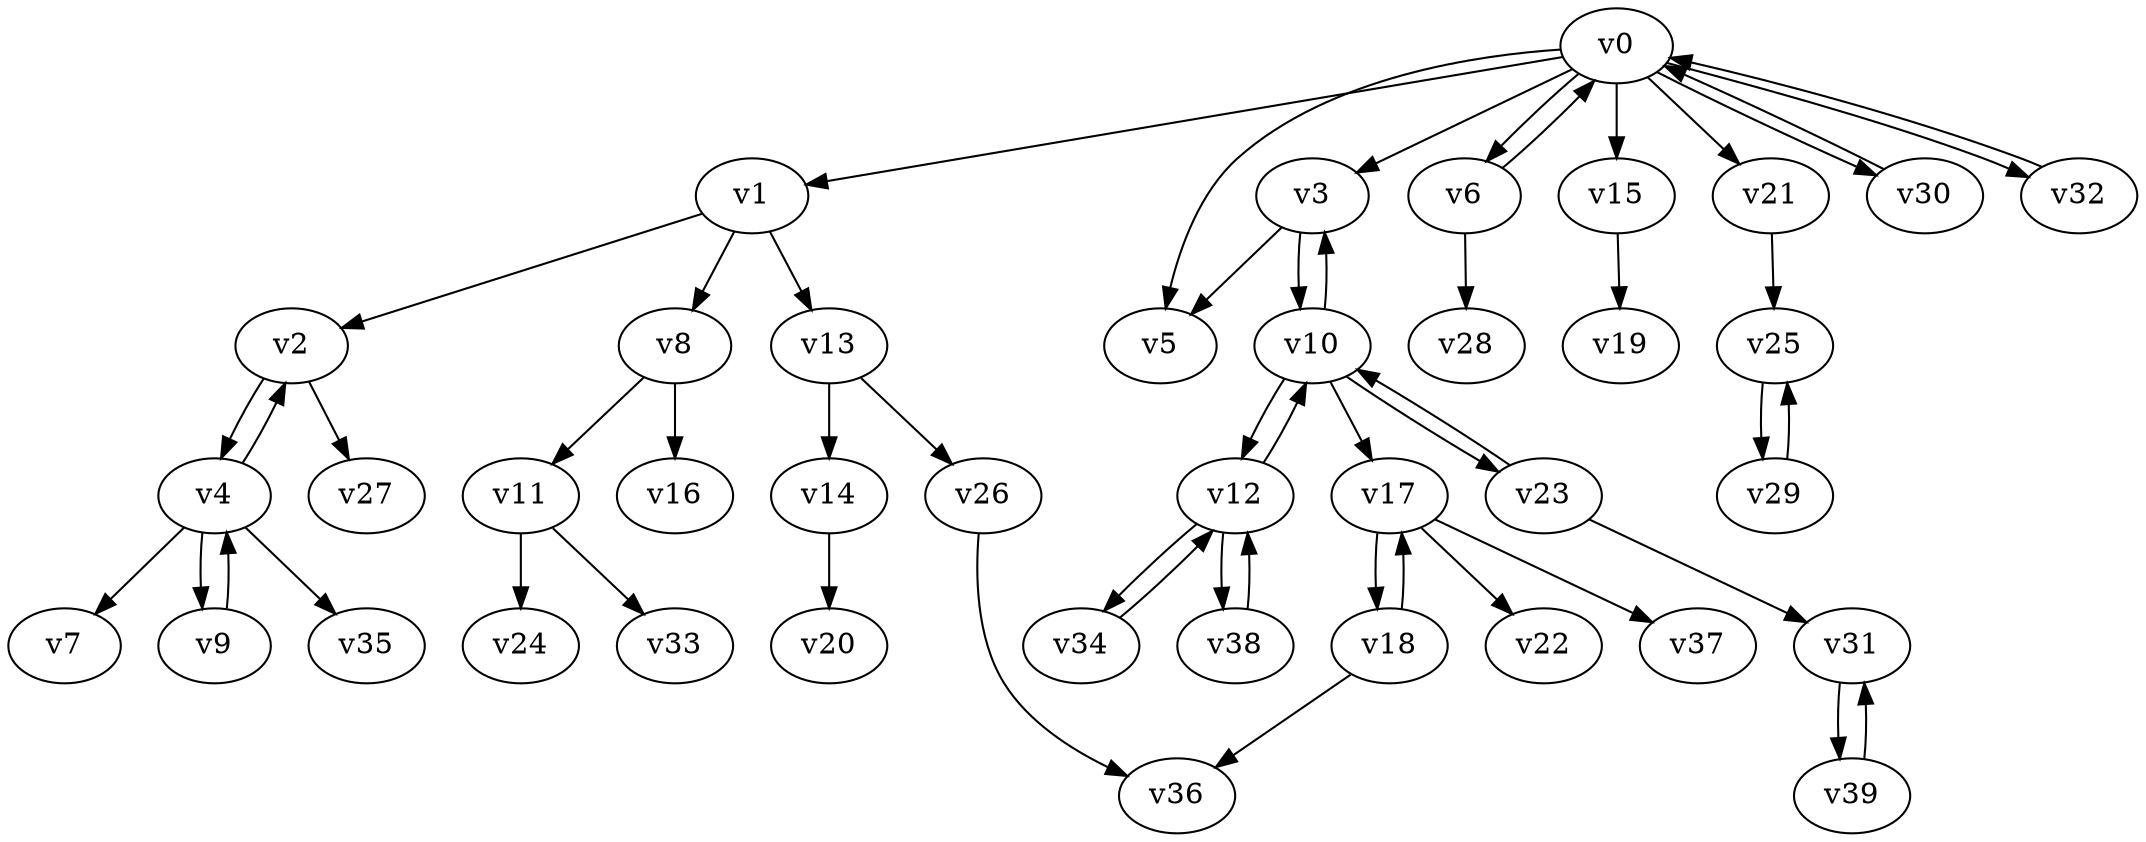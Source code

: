 digraph test057 {
    v0 [name="v0", player=0, weight=4];
    v1 [name="v1", player=1, weight=10];
    v2 [name="v2", player=0, weight=0];
    v3 [name="v3", player=1, weight=9];
    v4 [name="v4", player=0, weight=11];
    v5 [name="v5", player=1, weight=12];
    v6 [name="v6", player=0, weight=1];
    v7 [name="v7", player=1, weight=3];
    v8 [name="v8", player=0, weight=-1];
    v9 [name="v9", player=1, weight=12];
    v10 [name="v10", player=0, weight=8];
    v11 [name="v11", player=1, weight=6];
    v12 [name="v12", player=0, weight=5];
    v13 [name="v13", player=1, weight=10];
    v14 [name="v14", player=0, weight=4];
    v15 [name="v15", player=1, weight=12];
    v16 [name="v16", player=0, weight=2];
    v17 [name="v17", player=1, weight=8];
    v18 [name="v18", player=0, weight=13];
    v19 [name="v19", player=1, weight=7];
    v20 [name="v20", player=0, weight=14];
    v21 [name="v21", player=1, weight=7];
    v22 [name="v22", player=0, weight=1];
    v23 [name="v23", player=1, weight=6];
    v24 [name="v24", player=0, weight=16];
    v25 [name="v25", player=1, weight=1];
    v26 [name="v26", player=0, weight=6];
    v27 [name="v27", player=1, weight=1];
    v28 [name="v28", player=0, weight=11];
    v29 [name="v29", player=1, weight=0];
    v30 [name="v30", player=0, weight=15];
    v31 [name="v31", player=1, weight=9];
    v32 [name="v32", player=0, weight=-1];
    v33 [name="v33", player=1, weight=13];
    v34 [name="v34", player=0, weight=11];
    v35 [name="v35", player=1, weight=2];
    v36 [name="v36", player=0, weight=-2];
    v37 [name="v37", player=1, weight=10];
    v38 [name="v38", player=0, weight=4];
    v39 [name="v39", player=1, weight=9];
    v0 -> v1;
    v1 -> v2;
    v0 -> v3;
    v2 -> v4;
    v4 -> v2;
    v3 -> v5;
    v0 -> v6;
    v6 -> v0;
    v4 -> v7;
    v1 -> v8;
    v4 -> v9;
    v9 -> v4;
    v3 -> v10;
    v10 -> v3;
    v8 -> v11;
    v10 -> v12;
    v12 -> v10;
    v1 -> v13;
    v13 -> v14;
    v0 -> v15;
    v8 -> v16;
    v10 -> v17;
    v17 -> v18;
    v18 -> v17;
    v15 -> v19;
    v14 -> v20;
    v0 -> v21;
    v17 -> v22;
    v10 -> v23;
    v23 -> v10;
    v11 -> v24;
    v21 -> v25;
    v13 -> v26;
    v2 -> v27;
    v6 -> v28;
    v25 -> v29;
    v29 -> v25;
    v0 -> v30;
    v30 -> v0;
    v23 -> v31;
    v0 -> v32;
    v32 -> v0;
    v11 -> v33;
    v12 -> v34;
    v34 -> v12;
    v4 -> v35;
    v26 -> v36;
    v17 -> v37;
    v12 -> v38;
    v38 -> v12;
    v31 -> v39;
    v39 -> v31;
    v18 -> v36;
    v0 -> v5;
}
